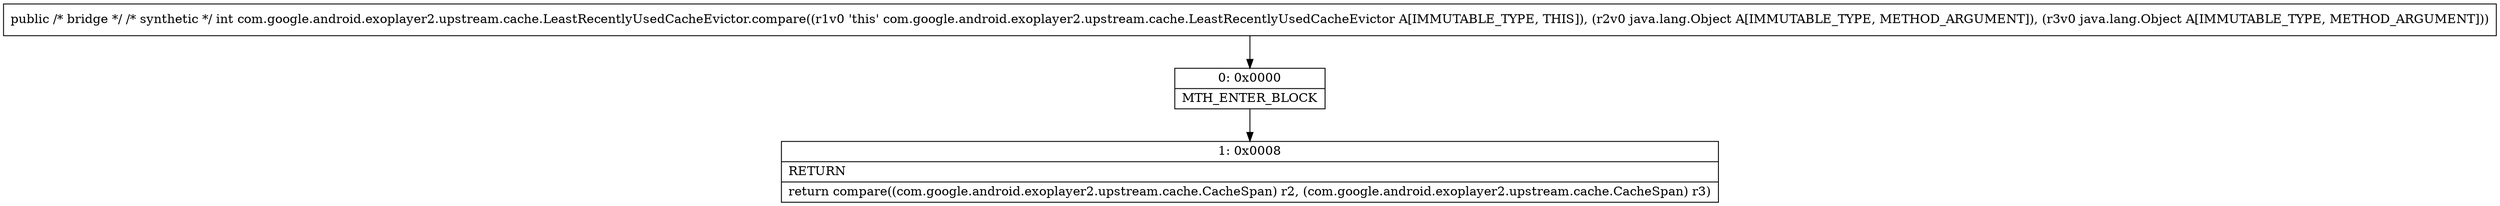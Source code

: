 digraph "CFG forcom.google.android.exoplayer2.upstream.cache.LeastRecentlyUsedCacheEvictor.compare(Ljava\/lang\/Object;Ljava\/lang\/Object;)I" {
Node_0 [shape=record,label="{0\:\ 0x0000|MTH_ENTER_BLOCK\l}"];
Node_1 [shape=record,label="{1\:\ 0x0008|RETURN\l|return compare((com.google.android.exoplayer2.upstream.cache.CacheSpan) r2, (com.google.android.exoplayer2.upstream.cache.CacheSpan) r3)\l}"];
MethodNode[shape=record,label="{public \/* bridge *\/ \/* synthetic *\/ int com.google.android.exoplayer2.upstream.cache.LeastRecentlyUsedCacheEvictor.compare((r1v0 'this' com.google.android.exoplayer2.upstream.cache.LeastRecentlyUsedCacheEvictor A[IMMUTABLE_TYPE, THIS]), (r2v0 java.lang.Object A[IMMUTABLE_TYPE, METHOD_ARGUMENT]), (r3v0 java.lang.Object A[IMMUTABLE_TYPE, METHOD_ARGUMENT])) }"];
MethodNode -> Node_0;
Node_0 -> Node_1;
}

